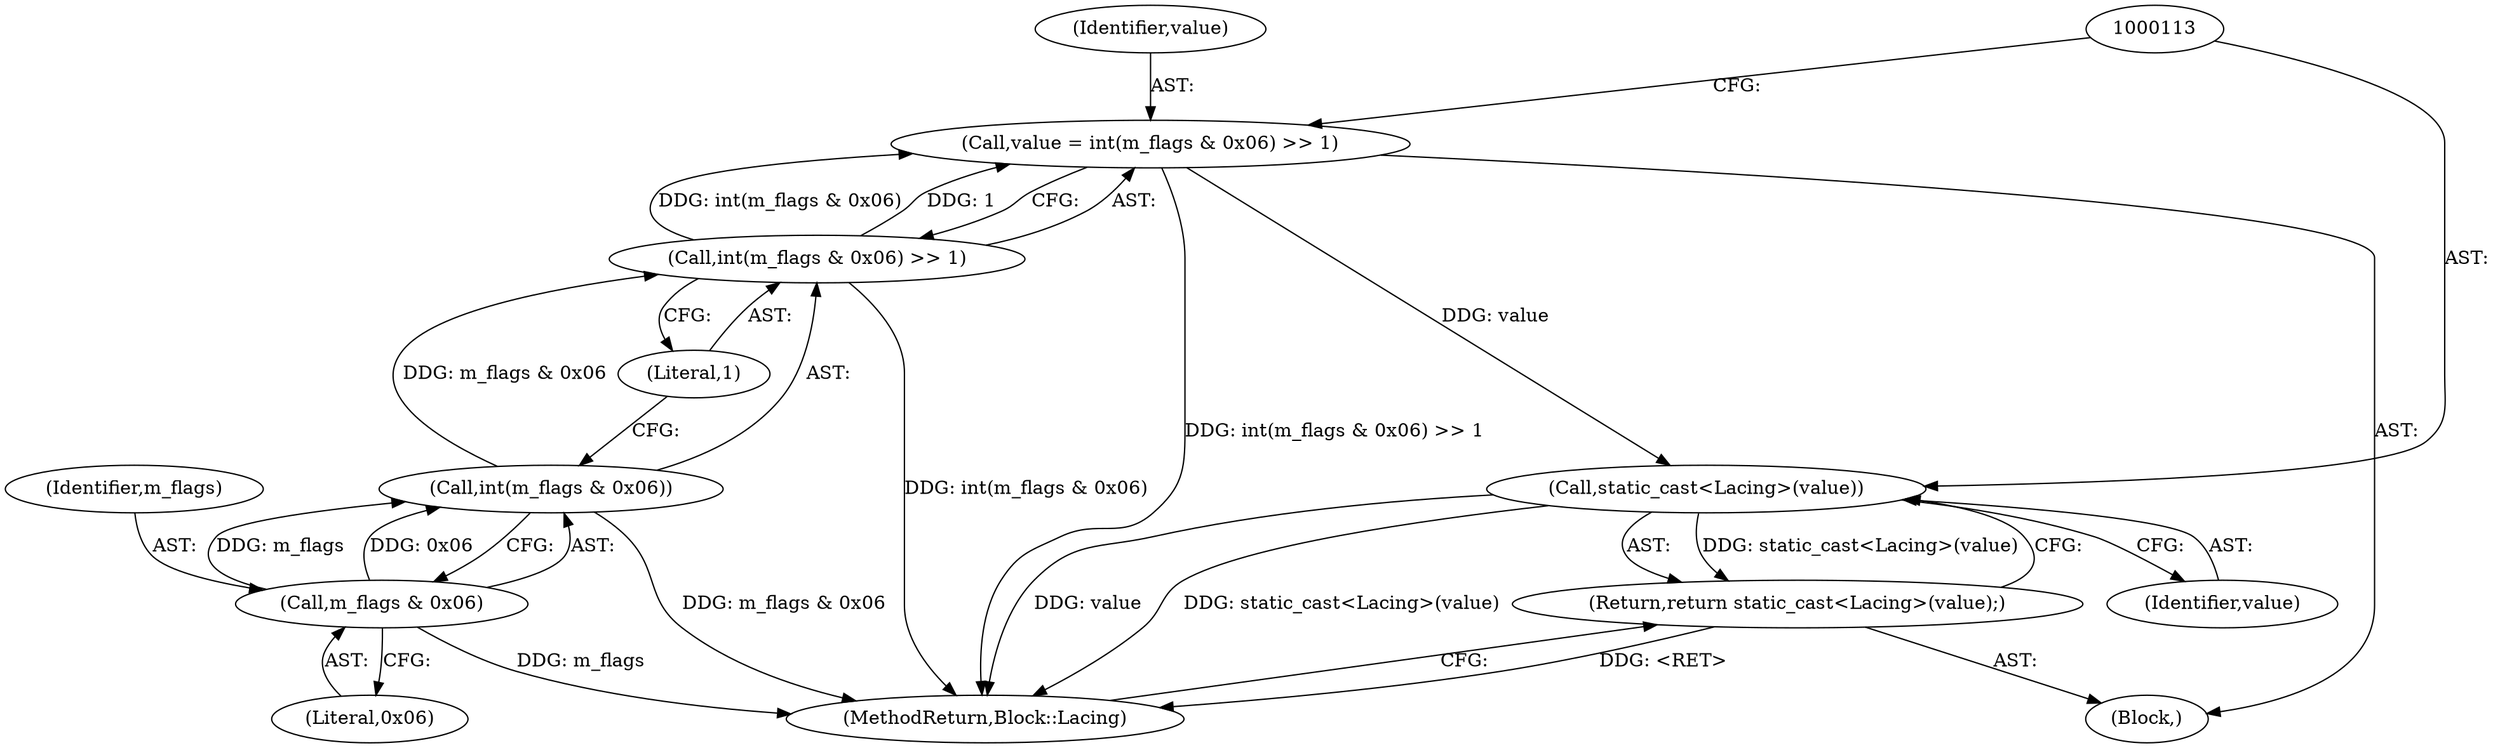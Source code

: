 digraph "0_Android_04839626ed859623901ebd3a5fd483982186b59d_202@API" {
"1000112" [label="(Call,static_cast<Lacing>(value))"];
"1000103" [label="(Call,value = int(m_flags & 0x06) >> 1)"];
"1000105" [label="(Call,int(m_flags & 0x06) >> 1)"];
"1000106" [label="(Call,int(m_flags & 0x06))"];
"1000107" [label="(Call,m_flags & 0x06)"];
"1000111" [label="(Return,return static_cast<Lacing>(value);)"];
"1000107" [label="(Call,m_flags & 0x06)"];
"1000114" [label="(Identifier,value)"];
"1000101" [label="(Block,)"];
"1000104" [label="(Identifier,value)"];
"1000105" [label="(Call,int(m_flags & 0x06) >> 1)"];
"1000110" [label="(Literal,1)"];
"1000111" [label="(Return,return static_cast<Lacing>(value);)"];
"1000103" [label="(Call,value = int(m_flags & 0x06) >> 1)"];
"1000115" [label="(MethodReturn,Block::Lacing)"];
"1000109" [label="(Literal,0x06)"];
"1000108" [label="(Identifier,m_flags)"];
"1000106" [label="(Call,int(m_flags & 0x06))"];
"1000112" [label="(Call,static_cast<Lacing>(value))"];
"1000112" -> "1000111"  [label="AST: "];
"1000112" -> "1000114"  [label="CFG: "];
"1000113" -> "1000112"  [label="AST: "];
"1000114" -> "1000112"  [label="AST: "];
"1000111" -> "1000112"  [label="CFG: "];
"1000112" -> "1000115"  [label="DDG: value"];
"1000112" -> "1000115"  [label="DDG: static_cast<Lacing>(value)"];
"1000112" -> "1000111"  [label="DDG: static_cast<Lacing>(value)"];
"1000103" -> "1000112"  [label="DDG: value"];
"1000103" -> "1000101"  [label="AST: "];
"1000103" -> "1000105"  [label="CFG: "];
"1000104" -> "1000103"  [label="AST: "];
"1000105" -> "1000103"  [label="AST: "];
"1000113" -> "1000103"  [label="CFG: "];
"1000103" -> "1000115"  [label="DDG: int(m_flags & 0x06) >> 1"];
"1000105" -> "1000103"  [label="DDG: int(m_flags & 0x06)"];
"1000105" -> "1000103"  [label="DDG: 1"];
"1000105" -> "1000110"  [label="CFG: "];
"1000106" -> "1000105"  [label="AST: "];
"1000110" -> "1000105"  [label="AST: "];
"1000105" -> "1000115"  [label="DDG: int(m_flags & 0x06)"];
"1000106" -> "1000105"  [label="DDG: m_flags & 0x06"];
"1000106" -> "1000107"  [label="CFG: "];
"1000107" -> "1000106"  [label="AST: "];
"1000110" -> "1000106"  [label="CFG: "];
"1000106" -> "1000115"  [label="DDG: m_flags & 0x06"];
"1000107" -> "1000106"  [label="DDG: m_flags"];
"1000107" -> "1000106"  [label="DDG: 0x06"];
"1000107" -> "1000109"  [label="CFG: "];
"1000108" -> "1000107"  [label="AST: "];
"1000109" -> "1000107"  [label="AST: "];
"1000107" -> "1000115"  [label="DDG: m_flags"];
"1000111" -> "1000101"  [label="AST: "];
"1000115" -> "1000111"  [label="CFG: "];
"1000111" -> "1000115"  [label="DDG: <RET>"];
}
